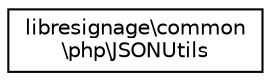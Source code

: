 digraph "Graphical Class Hierarchy"
{
  edge [fontname="Helvetica",fontsize="10",labelfontname="Helvetica",labelfontsize="10"];
  node [fontname="Helvetica",fontsize="10",shape=record];
  rankdir="LR";
  Node0 [label="libresignage\\common\l\\php\\JSONUtils",height=0.2,width=0.4,color="black", fillcolor="white", style="filled",URL="$classlibresignage_1_1common_1_1php_1_1JSONUtils.html"];
}
